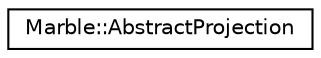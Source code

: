 digraph "Graphical Class Hierarchy"
{
  edge [fontname="Helvetica",fontsize="10",labelfontname="Helvetica",labelfontsize="10"];
  node [fontname="Helvetica",fontsize="10",shape=record];
  rankdir="LR";
  Node1 [label="Marble::AbstractProjection",height=0.2,width=0.4,color="black", fillcolor="white", style="filled",URL="$class_marble_1_1_abstract_projection.html",tooltip="A base class for all projections in Marble. "];
}
